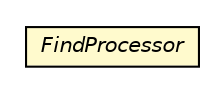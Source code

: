 #!/usr/local/bin/dot
#
# Class diagram 
# Generated by UMLGraph version 5.1 (http://www.umlgraph.org/)
#

digraph G {
	edge [fontname="Helvetica",fontsize=10,labelfontname="Helvetica",labelfontsize=10];
	node [fontname="Helvetica",fontsize=10,shape=plaintext];
	nodesep=0.25;
	ranksep=0.5;
	// com.connectlife.coreserver.environment.FindProcessor
	c1222 [label=<<table title="com.connectlife.coreserver.environment.FindProcessor" border="0" cellborder="1" cellspacing="0" cellpadding="2" port="p" bgcolor="lemonChiffon" href="./FindProcessor.html">
		<tr><td><table border="0" cellspacing="0" cellpadding="1">
<tr><td align="center" balign="center"><font face="Helvetica-Oblique"> FindProcessor </font></td></tr>
		</table></td></tr>
		</table>>, fontname="Helvetica", fontcolor="black", fontsize=10.0];
}

